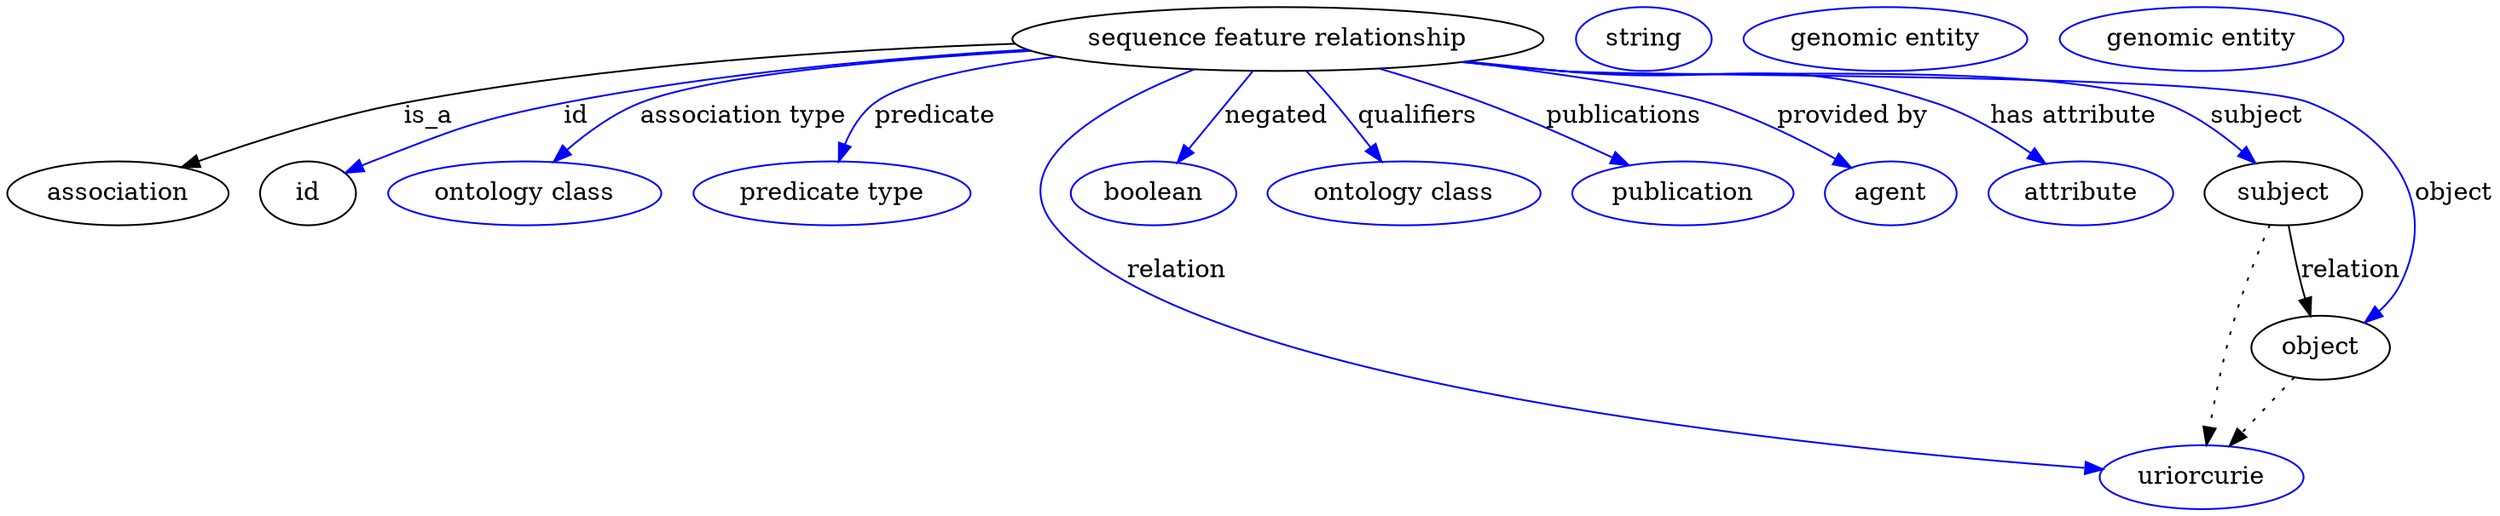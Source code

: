 digraph {
	graph [bb="0,0,1163,283"];
	node [label="\N"];
	"sequence feature relationship"	 [height=0.5,
		label="sequence feature relationship",
		pos="605.05,265",
		width=3.1594];
	association	 [height=0.5,
		pos="50.046,178",
		width=1.3902];
	"sequence feature relationship" -> association	 [label=is_a,
		lp="209.05,221.5",
		pos="e,82.602,191.8 498.73,258.54 397.75,251.87 253.37,240.79 198.05,229 161.39,221.19 121.28,206.99 92.069,195.56"];
	id	 [height=0.5,
		pos="145.05,178",
		width=0.75];
	"sequence feature relationship" -> id	 [color=blue,
		label=id,
		lp="279.55,221.5",
		pos="e,166.55,189.29 496.29,259.56 431.19,254.73 347.16,245.71 274.05,229 231.29,219.23 221.4,213.17 181.05,196 179.26,195.24 177.44,\
194.43 175.61,193.6",
		style=solid];
	"association type"	 [color=blue,
		height=0.5,
		label="ontology class",
		pos="252.05,178",
		width=1.7151];
	"sequence feature relationship" -> "association type"	 [color=blue,
		label="association type",
		lp="357.05,221.5",
		pos="e,267.84,195.68 499.35,258.26 429.8,252.63 345.79,243.21 313.05,229 298.98,222.9 285.64,212.49 275.04,202.67",
		style=solid];
	predicate	 [color=blue,
		height=0.5,
		label="predicate type",
		pos="392.05,178",
		width=1.679];
	"sequence feature relationship" -> predicate	 [color=blue,
		label=predicate,
		lp="441.05,221.5",
		pos="e,396.07,195.98 510.27,255.02 471.08,249.27 431.26,240.8 416.05,229 408.46,223.12 403.16,214.26 399.52,205.56",
		style=solid];
	relation	 [color=blue,
		height=0.5,
		label=uriorcurie,
		pos="1034,18",
		width=1.2638];
	"sequence feature relationship" -> relation	 [color=blue,
		label=relation,
		lp="561.05,134.5",
		pos="e,989.84,22.9 565.59,248.01 525.5,228.32 472.75,194.19 499.05,160 558.1,83.227 855.88,39.314 979.81,24.114",
		style=solid];
	negated	 [color=blue,
		height=0.5,
		label=boolean,
		pos="546.05,178",
		width=1.0652];
	"sequence feature relationship" -> negated	 [color=blue,
		label=negated,
		lp="601.55,221.5",
		pos="e,557.85,195.41 592.82,246.97 584.4,234.56 573.09,217.88 563.7,204.03",
		style=solid];
	qualifiers	 [color=blue,
		height=0.5,
		label="ontology class",
		pos="664.05,178",
		width=1.7151];
	"sequence feature relationship" -> qualifiers	 [color=blue,
		label=qualifiers,
		lp="665.05,221.5",
		pos="e,652.04,195.71 617.27,246.97 625.63,234.64 636.85,218.1 646.21,204.3",
		style=solid];
	publications	 [color=blue,
		height=0.5,
		label=publication,
		pos="794.05,178",
		width=1.3902];
	"sequence feature relationship" -> publications	 [color=blue,
		label=publications,
		lp="759.55,221.5",
		pos="e,766.23,193.23 649.35,248.25 664.02,242.45 680.35,235.71 695.05,229 715.96,219.46 738.81,207.77 757.28,198",
		style=solid];
	"provided by"	 [color=blue,
		height=0.5,
		label=agent,
		pos="892.05,178",
		width=0.83048];
	"sequence feature relationship" -> "provided by"	 [color=blue,
		label="provided by",
		lp="863.05,221.5",
		pos="e,871.77,191.27 686.2,252.33 728.95,245.15 776.66,236.19 797.05,229 820.3,220.8 844.78,207.53 863.07,196.59",
		style=solid];
	"has attribute"	 [color=blue,
		height=0.5,
		label=attribute,
		pos="980.05,178",
		width=1.1193];
	"sequence feature relationship" -> "has attribute"	 [color=blue,
		label="has attribute",
		lp="963.55,221.5",
		pos="e,960.69,194.01 686.68,252.46 700.15,250.53 713.98,248.64 727.05,247 803.75,237.36 827.05,254.46 900.05,229 918.9,222.42 937.83,\
210.64 952.54,200.06",
		style=solid];
	subject	 [height=0.5,
		pos="1074,178",
		width=0.99297];
	"sequence feature relationship" -> subject	 [color=blue,
		label=subject,
		lp="1048.5,221.5",
		pos="e,1057,194.01 685.32,252.21 699.21,250.27 713.53,248.44 727.05,247 787.72,240.54 943.47,249.22 1001,229 1018.7,222.81 1035.9,211.09 \
1049.2,200.44",
		style=solid];
	object	 [height=0.5,
		pos="1094,91",
		width=0.9027];
	"sequence feature relationship" -> object	 [color=blue,
		label=object,
		lp="1146,178",
		pos="e,1114.2,105.27 684.97,252.1 698.97,250.16 713.41,248.36 727.05,247 803.44,239.39 999.47,254.03 1072,229 1096.2,220.68 1104.9,217.23 \
1119,196 1132.7,175.55 1128.4,166.44 1131,142 1131.8,135.37 1133.6,133.14 1131,127 1128.8,121.74 1125.4,116.86 1121.5,112.51",
		style=solid];
	association_id	 [color=blue,
		height=0.5,
		label=string,
		pos="767.05,265",
		width=0.84854];
	subject -> relation	 [pos="e,1037.4,36.239 1068.1,159.97 1063.6,146.12 1057.5,126.47 1053,109 1047.7,88.088 1042.7,64.188 1039.2,46.13",
		style=dotted];
	subject -> object	 [label=relation,
		lp="1106,134.5",
		pos="e,1089.9,109 1078.2,159.97 1080.9,148.08 1084.6,132.25 1087.7,118.76"];
	"sequence feature relationship_subject"	 [color=blue,
		height=0.5,
		label="genomic entity",
		pos="879.05,265",
		width=1.7693];
	object -> relation	 [pos="e,1048.2,35.261 1080.4,74.435 1072.8,65.207 1063.2,53.528 1054.8,43.191",
		style=dotted];
	"sequence feature relationship_object"	 [color=blue,
		height=0.5,
		label="genomic entity",
		pos="1024,265",
		width=1.7693];
}
